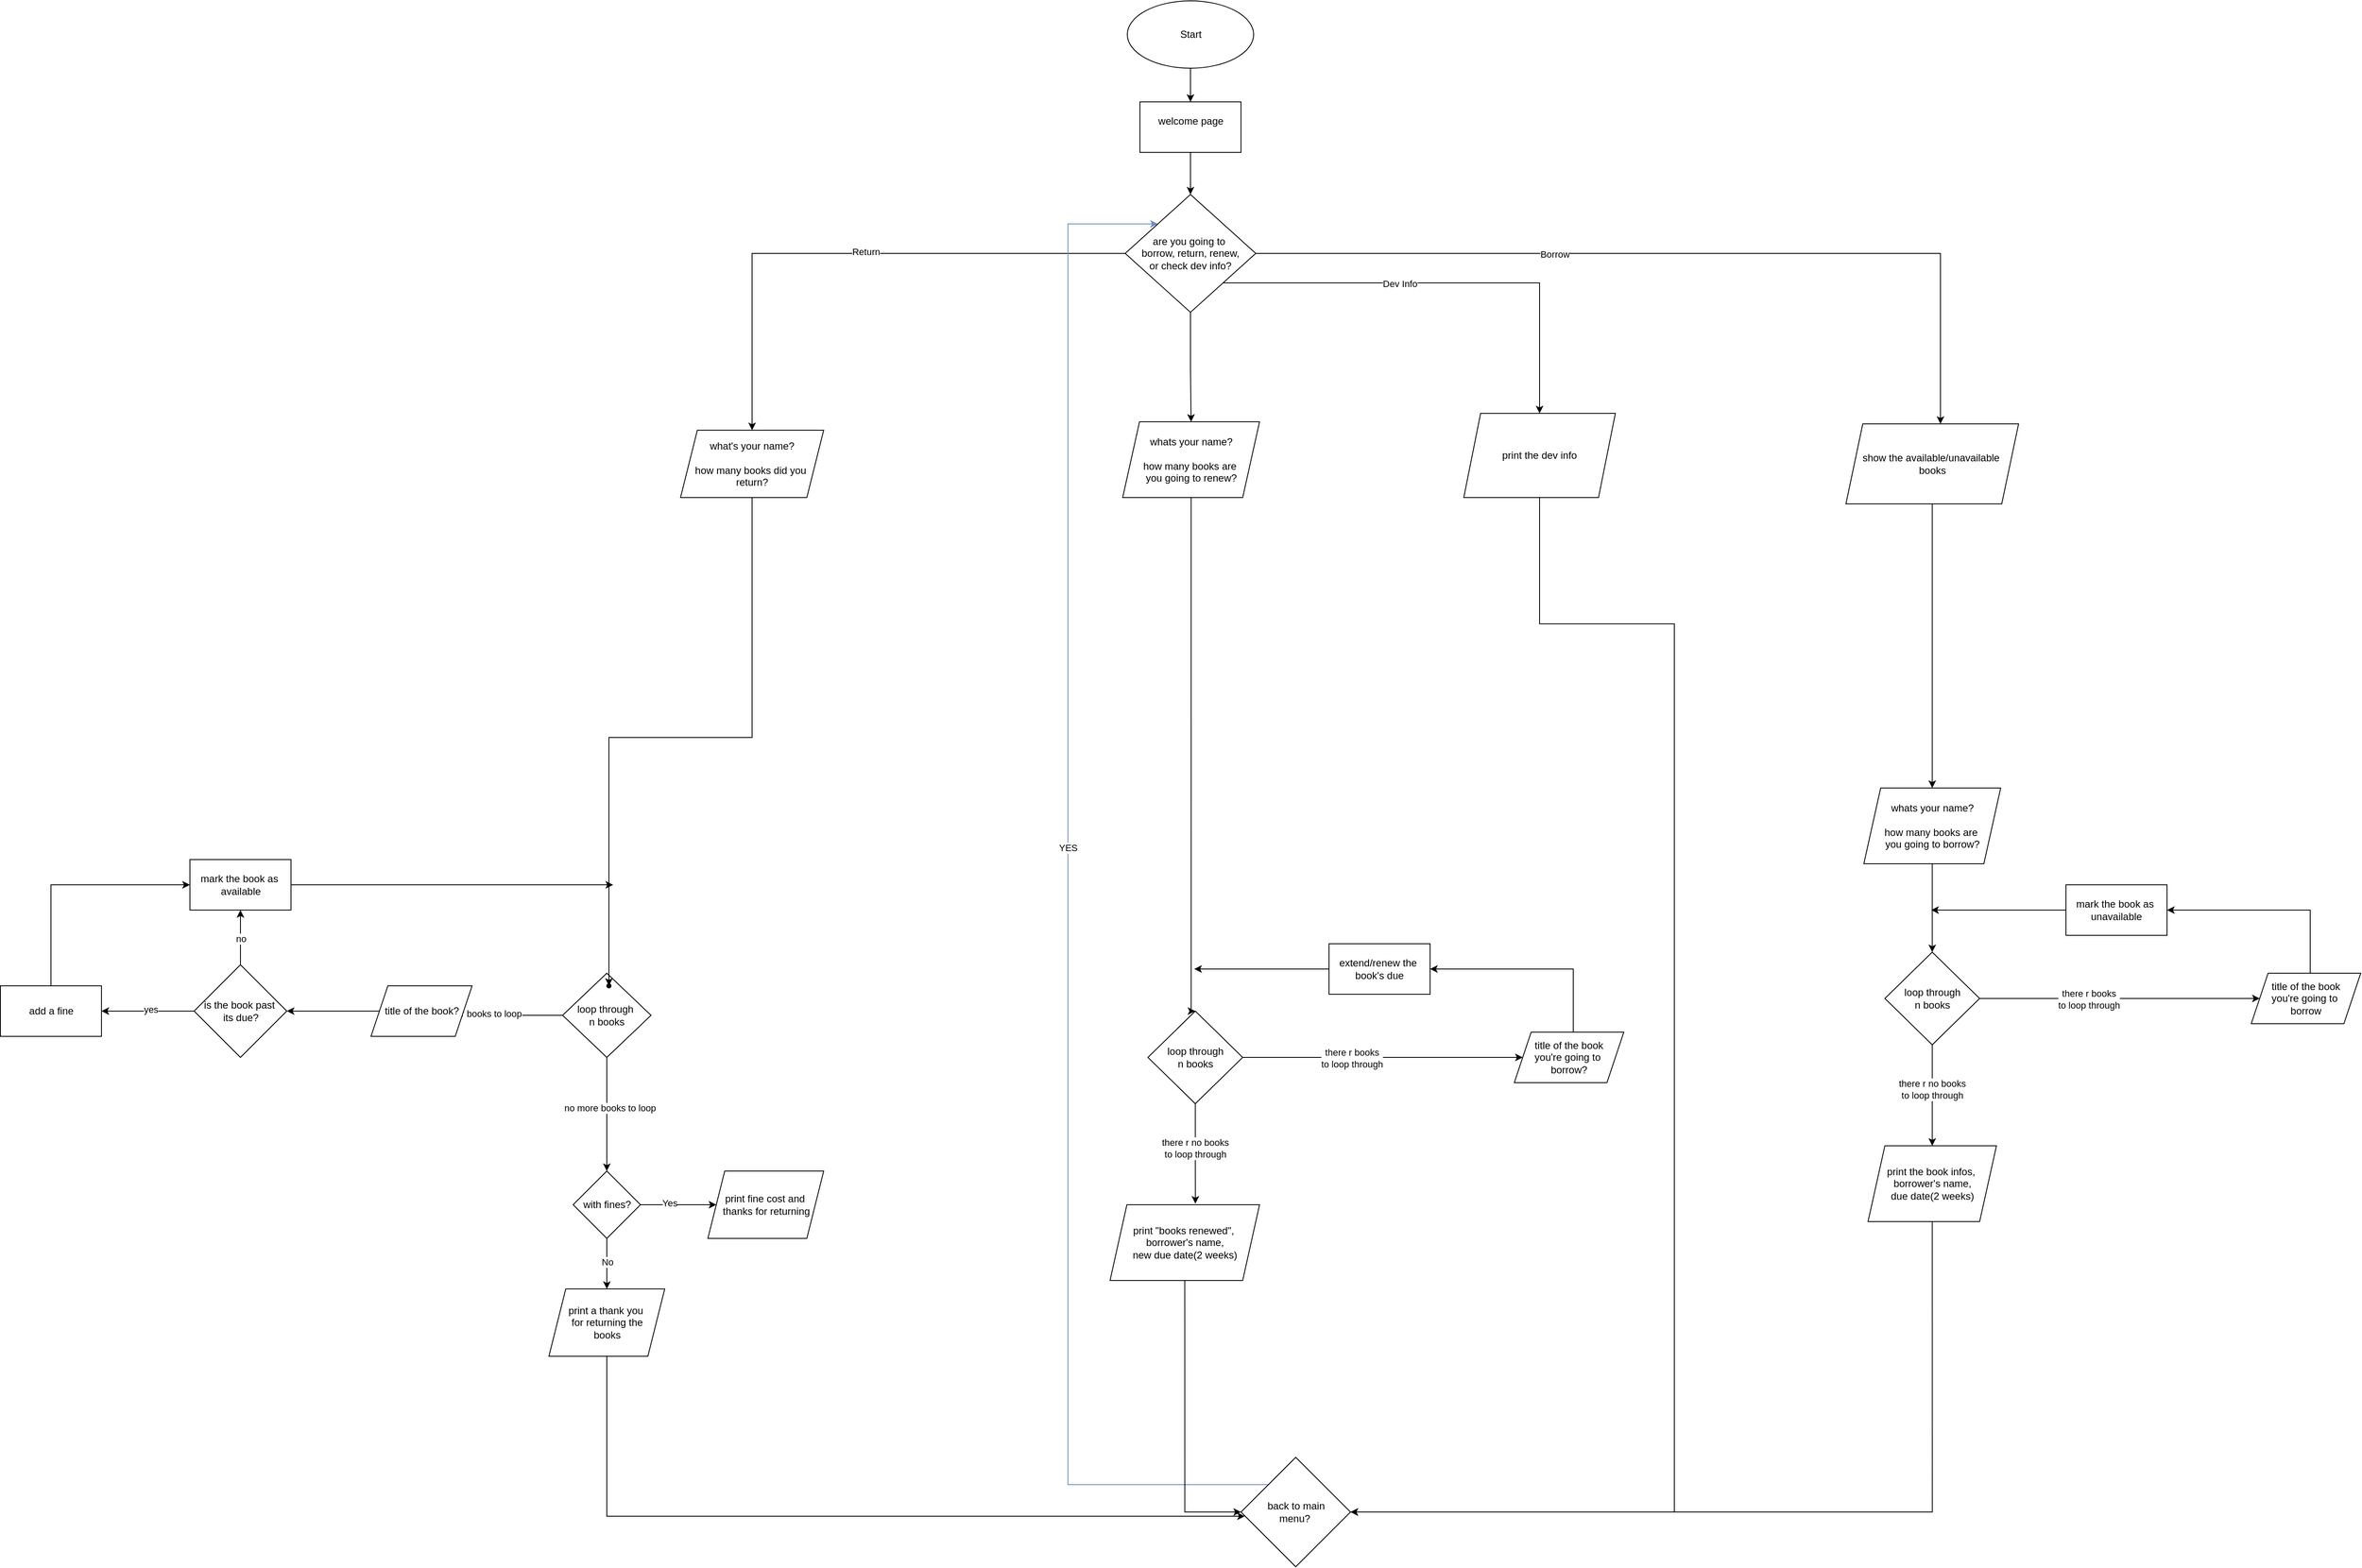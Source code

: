 <mxfile version="24.8.6">
  <diagram id="C5RBs43oDa-KdzZeNtuy" name="Page-1">
    <mxGraphModel dx="4160" dy="2744" grid="1" gridSize="10" guides="1" tooltips="1" connect="1" arrows="1" fold="1" page="1" pageScale="1" pageWidth="2000" pageHeight="2000" math="0" shadow="0">
      <root>
        <mxCell id="WIyWlLk6GJQsqaUBKTNV-0" />
        <mxCell id="WIyWlLk6GJQsqaUBKTNV-1" parent="WIyWlLk6GJQsqaUBKTNV-0" />
        <mxCell id="SnbYtqvOmOJBrR4244Wj-30" value="" style="edgeStyle=orthogonalEdgeStyle;rounded=0;orthogonalLoop=1;jettySize=auto;html=1;" parent="WIyWlLk6GJQsqaUBKTNV-1" source="SnbYtqvOmOJBrR4244Wj-5" target="SnbYtqvOmOJBrR4244Wj-29" edge="1">
          <mxGeometry relative="1" as="geometry" />
        </mxCell>
        <mxCell id="SnbYtqvOmOJBrR4244Wj-31" value="Return" style="edgeLabel;html=1;align=center;verticalAlign=middle;resizable=0;points=[];" parent="SnbYtqvOmOJBrR4244Wj-30" vertex="1" connectable="0">
          <mxGeometry x="-0.055" y="-2" relative="1" as="geometry">
            <mxPoint as="offset" />
          </mxGeometry>
        </mxCell>
        <mxCell id="SnbYtqvOmOJBrR4244Wj-9" value="" style="edgeStyle=orthogonalEdgeStyle;rounded=0;orthogonalLoop=1;jettySize=auto;html=1;" parent="WIyWlLk6GJQsqaUBKTNV-1" source="SnbYtqvOmOJBrR4244Wj-5" target="SnbYtqvOmOJBrR4244Wj-15" edge="1">
          <mxGeometry relative="1" as="geometry">
            <mxPoint x="1772.5" y="420" as="targetPoint" />
            <Array as="points">
              <mxPoint x="2796" y="330" />
            </Array>
          </mxGeometry>
        </mxCell>
        <mxCell id="SnbYtqvOmOJBrR4244Wj-10" value="Borrow" style="edgeLabel;html=1;align=center;verticalAlign=middle;resizable=0;points=[];" parent="SnbYtqvOmOJBrR4244Wj-9" vertex="1" connectable="0">
          <mxGeometry x="-0.302" y="-1" relative="1" as="geometry">
            <mxPoint as="offset" />
          </mxGeometry>
        </mxCell>
        <mxCell id="SnbYtqvOmOJBrR4244Wj-63" style="edgeStyle=orthogonalEdgeStyle;rounded=0;orthogonalLoop=1;jettySize=auto;html=1;exitX=1;exitY=1;exitDx=0;exitDy=0;entryX=0.5;entryY=0;entryDx=0;entryDy=0;" parent="WIyWlLk6GJQsqaUBKTNV-1" source="SnbYtqvOmOJBrR4244Wj-5" target="SnbYtqvOmOJBrR4244Wj-64" edge="1">
          <mxGeometry relative="1" as="geometry">
            <mxPoint x="2045" y="922.27" as="targetPoint" />
          </mxGeometry>
        </mxCell>
        <mxCell id="SnbYtqvOmOJBrR4244Wj-66" value="Dev Info" style="edgeLabel;html=1;align=center;verticalAlign=middle;resizable=0;points=[];" parent="SnbYtqvOmOJBrR4244Wj-63" vertex="1" connectable="0">
          <mxGeometry x="-0.21" y="-1" relative="1" as="geometry">
            <mxPoint as="offset" />
          </mxGeometry>
        </mxCell>
        <mxCell id="SnbYtqvOmOJBrR4244Wj-29" value="what&#39;s your name?&lt;div&gt;&lt;br&gt;&lt;div&gt;how many books did you&amp;nbsp;&lt;/div&gt;&lt;div&gt;return?&lt;/div&gt;&lt;/div&gt;" style="shape=parallelogram;perimeter=parallelogramPerimeter;whiteSpace=wrap;html=1;fixedSize=1;" parent="WIyWlLk6GJQsqaUBKTNV-1" vertex="1">
          <mxGeometry x="1300" y="540" width="170" height="80" as="geometry" />
        </mxCell>
        <mxCell id="uknh44z36FIJ6mUrq49x-3" style="edgeStyle=orthogonalEdgeStyle;rounded=0;orthogonalLoop=1;jettySize=auto;html=1;exitX=0.5;exitY=1;exitDx=0;exitDy=0;entryX=1;entryY=0.5;entryDx=0;entryDy=0;" edge="1" parent="WIyWlLk6GJQsqaUBKTNV-1" source="SnbYtqvOmOJBrR4244Wj-64" target="ZPMYs9T44ztw_NbmAKCa-14">
          <mxGeometry relative="1" as="geometry">
            <Array as="points">
              <mxPoint x="2320" y="770" />
              <mxPoint x="2480" y="770" />
              <mxPoint x="2480" y="1825" />
            </Array>
          </mxGeometry>
        </mxCell>
        <mxCell id="SnbYtqvOmOJBrR4244Wj-64" value="print the dev info" style="shape=parallelogram;perimeter=parallelogramPerimeter;whiteSpace=wrap;html=1;fixedSize=1;" parent="WIyWlLk6GJQsqaUBKTNV-1" vertex="1">
          <mxGeometry x="2230" y="520" width="180" height="100" as="geometry" />
        </mxCell>
        <mxCell id="uknh44z36FIJ6mUrq49x-0" style="edgeStyle=orthogonalEdgeStyle;rounded=0;orthogonalLoop=1;jettySize=auto;html=1;exitX=0.5;exitY=1;exitDx=0;exitDy=0;entryX=0.5;entryY=0;entryDx=0;entryDy=0;" edge="1" parent="WIyWlLk6GJQsqaUBKTNV-1" source="SnbYtqvOmOJBrR4244Wj-73" target="SnbYtqvOmOJBrR4244Wj-79">
          <mxGeometry relative="1" as="geometry">
            <Array as="points">
              <mxPoint x="1906" y="1230" />
            </Array>
          </mxGeometry>
        </mxCell>
        <mxCell id="SnbYtqvOmOJBrR4244Wj-73" value="&lt;div&gt;whats your name?&lt;/div&gt;&lt;div&gt;&lt;br&gt;&lt;/div&gt;how many books are&amp;nbsp;&lt;div&gt;you going to renew?&lt;/div&gt;" style="shape=parallelogram;perimeter=parallelogramPerimeter;whiteSpace=wrap;html=1;fixedSize=1;" parent="WIyWlLk6GJQsqaUBKTNV-1" vertex="1">
          <mxGeometry x="1825" y="530" width="162.5" height="90" as="geometry" />
        </mxCell>
        <mxCell id="ZPMYs9T44ztw_NbmAKCa-13" value="" style="group" parent="WIyWlLk6GJQsqaUBKTNV-1" vertex="1" connectable="0">
          <mxGeometry x="1810" y="1150" width="610" height="400" as="geometry" />
        </mxCell>
        <mxCell id="SnbYtqvOmOJBrR4244Wj-75" value="" style="edgeStyle=orthogonalEdgeStyle;rounded=0;orthogonalLoop=1;jettySize=auto;html=1;" parent="ZPMYs9T44ztw_NbmAKCa-13" source="SnbYtqvOmOJBrR4244Wj-79" target="SnbYtqvOmOJBrR4244Wj-81" edge="1">
          <mxGeometry relative="1" as="geometry" />
        </mxCell>
        <mxCell id="SnbYtqvOmOJBrR4244Wj-76" value="there r books&lt;div&gt;to loop through&lt;/div&gt;" style="edgeLabel;html=1;align=center;verticalAlign=middle;resizable=0;points=[];" parent="SnbYtqvOmOJBrR4244Wj-75" vertex="1" connectable="0">
          <mxGeometry x="-0.221" y="-1" relative="1" as="geometry">
            <mxPoint as="offset" />
          </mxGeometry>
        </mxCell>
        <mxCell id="SnbYtqvOmOJBrR4244Wj-77" value="" style="edgeStyle=orthogonalEdgeStyle;rounded=0;orthogonalLoop=1;jettySize=auto;html=1;entryX=0.571;entryY=-0.014;entryDx=0;entryDy=0;entryPerimeter=0;" parent="ZPMYs9T44ztw_NbmAKCa-13" source="SnbYtqvOmOJBrR4244Wj-79" target="SnbYtqvOmOJBrR4244Wj-82" edge="1">
          <mxGeometry relative="1" as="geometry">
            <mxPoint x="-72.455" y="285" as="targetPoint" />
          </mxGeometry>
        </mxCell>
        <mxCell id="SnbYtqvOmOJBrR4244Wj-78" value="there r no books&lt;div&gt;to loop through&lt;/div&gt;" style="edgeLabel;html=1;align=center;verticalAlign=middle;resizable=0;points=[];" parent="SnbYtqvOmOJBrR4244Wj-77" vertex="1" connectable="0">
          <mxGeometry x="-0.114" y="-1" relative="1" as="geometry">
            <mxPoint as="offset" />
          </mxGeometry>
        </mxCell>
        <mxCell id="SnbYtqvOmOJBrR4244Wj-79" value="loop through&lt;div&gt;n books&lt;/div&gt;" style="rhombus;whiteSpace=wrap;html=1;" parent="ZPMYs9T44ztw_NbmAKCa-13" vertex="1">
          <mxGeometry x="45" y="80" width="112.5" height="110" as="geometry" />
        </mxCell>
        <mxCell id="SnbYtqvOmOJBrR4244Wj-80" style="edgeStyle=orthogonalEdgeStyle;rounded=0;orthogonalLoop=1;jettySize=auto;html=1;exitX=0.5;exitY=0;exitDx=0;exitDy=0;entryX=1;entryY=0.5;entryDx=0;entryDy=0;" parent="ZPMYs9T44ztw_NbmAKCa-13" source="SnbYtqvOmOJBrR4244Wj-81" target="SnbYtqvOmOJBrR4244Wj-84" edge="1">
          <mxGeometry relative="1" as="geometry">
            <mxPoint x="-70" y="30" as="targetPoint" />
            <Array as="points">
              <mxPoint x="550" y="105" />
              <mxPoint x="550" y="30" />
            </Array>
          </mxGeometry>
        </mxCell>
        <mxCell id="SnbYtqvOmOJBrR4244Wj-81" value="title of the book&lt;div&gt;you&#39;re going to&amp;nbsp;&lt;/div&gt;&lt;div&gt;borrow?&lt;/div&gt;" style="shape=parallelogram;perimeter=parallelogramPerimeter;whiteSpace=wrap;html=1;fixedSize=1;" parent="ZPMYs9T44ztw_NbmAKCa-13" vertex="1">
          <mxGeometry x="480" y="105" width="130" height="60" as="geometry" />
        </mxCell>
        <mxCell id="SnbYtqvOmOJBrR4244Wj-82" value="print &quot;books renewed&quot;,&amp;nbsp;&lt;div&gt;borrower&#39;s name,&lt;/div&gt;&lt;div&gt;new due date(2 weeks)&lt;/div&gt;" style="shape=parallelogram;perimeter=parallelogramPerimeter;whiteSpace=wrap;html=1;fixedSize=1;" parent="ZPMYs9T44ztw_NbmAKCa-13" vertex="1">
          <mxGeometry y="310" width="177.5" height="90" as="geometry" />
        </mxCell>
        <mxCell id="SnbYtqvOmOJBrR4244Wj-83" style="edgeStyle=orthogonalEdgeStyle;rounded=0;orthogonalLoop=1;jettySize=auto;html=1;exitX=0;exitY=0.5;exitDx=0;exitDy=0;" parent="ZPMYs9T44ztw_NbmAKCa-13" source="SnbYtqvOmOJBrR4244Wj-84" edge="1">
          <mxGeometry relative="1" as="geometry">
            <mxPoint x="100" y="30" as="targetPoint" />
          </mxGeometry>
        </mxCell>
        <mxCell id="SnbYtqvOmOJBrR4244Wj-84" value="extend/renew the&amp;nbsp;&lt;div&gt;book&#39;s due&lt;/div&gt;" style="rounded=0;whiteSpace=wrap;html=1;" parent="ZPMYs9T44ztw_NbmAKCa-13" vertex="1">
          <mxGeometry x="260" width="120" height="60" as="geometry" />
        </mxCell>
        <mxCell id="ZPMYs9T44ztw_NbmAKCa-27" style="edgeStyle=orthogonalEdgeStyle;rounded=0;orthogonalLoop=1;jettySize=auto;html=1;exitX=0;exitY=0;exitDx=0;exitDy=0;entryX=0;entryY=0;entryDx=0;entryDy=0;fillColor=#dae8fc;strokeColor=#6c8ebf;" parent="WIyWlLk6GJQsqaUBKTNV-1" source="ZPMYs9T44ztw_NbmAKCa-14" target="SnbYtqvOmOJBrR4244Wj-5" edge="1">
          <mxGeometry relative="1" as="geometry">
            <Array as="points">
              <mxPoint x="1760" y="1793" />
              <mxPoint x="1760" y="295" />
            </Array>
          </mxGeometry>
        </mxCell>
        <mxCell id="ZPMYs9T44ztw_NbmAKCa-30" value="YES" style="edgeLabel;html=1;align=center;verticalAlign=middle;resizable=0;points=[];" parent="ZPMYs9T44ztw_NbmAKCa-27" vertex="1" connectable="0">
          <mxGeometry x="0.08" relative="1" as="geometry">
            <mxPoint as="offset" />
          </mxGeometry>
        </mxCell>
        <mxCell id="ZPMYs9T44ztw_NbmAKCa-14" value="back to main&lt;div&gt;menu?&amp;nbsp;&lt;/div&gt;" style="rhombus;whiteSpace=wrap;html=1;" parent="WIyWlLk6GJQsqaUBKTNV-1" vertex="1">
          <mxGeometry x="1965.5" y="1760" width="130" height="130" as="geometry" />
        </mxCell>
        <mxCell id="SnbYtqvOmOJBrR4244Wj-4" value="" style="edgeStyle=orthogonalEdgeStyle;rounded=0;orthogonalLoop=1;jettySize=auto;html=1;" parent="WIyWlLk6GJQsqaUBKTNV-1" source="SnbYtqvOmOJBrR4244Wj-0" target="SnbYtqvOmOJBrR4244Wj-2" edge="1">
          <mxGeometry relative="1" as="geometry" />
        </mxCell>
        <mxCell id="SnbYtqvOmOJBrR4244Wj-0" value="Start" style="ellipse;whiteSpace=wrap;html=1;" parent="WIyWlLk6GJQsqaUBKTNV-1" vertex="1">
          <mxGeometry x="1830.5" y="30" width="150" height="80" as="geometry" />
        </mxCell>
        <mxCell id="SnbYtqvOmOJBrR4244Wj-6" value="" style="edgeStyle=orthogonalEdgeStyle;rounded=0;orthogonalLoop=1;jettySize=auto;html=1;" parent="WIyWlLk6GJQsqaUBKTNV-1" source="SnbYtqvOmOJBrR4244Wj-2" target="SnbYtqvOmOJBrR4244Wj-5" edge="1">
          <mxGeometry relative="1" as="geometry" />
        </mxCell>
        <mxCell id="SnbYtqvOmOJBrR4244Wj-2" value="welcome page&lt;div&gt;&lt;br&gt;&lt;/div&gt;" style="rounded=0;whiteSpace=wrap;html=1;" parent="WIyWlLk6GJQsqaUBKTNV-1" vertex="1">
          <mxGeometry x="1845.5" y="150" width="120" height="60" as="geometry" />
        </mxCell>
        <mxCell id="ZPMYs9T44ztw_NbmAKCa-17" value="" style="edgeStyle=orthogonalEdgeStyle;rounded=0;orthogonalLoop=1;jettySize=auto;html=1;" parent="WIyWlLk6GJQsqaUBKTNV-1" source="SnbYtqvOmOJBrR4244Wj-5" target="SnbYtqvOmOJBrR4244Wj-73" edge="1">
          <mxGeometry relative="1" as="geometry" />
        </mxCell>
        <mxCell id="SnbYtqvOmOJBrR4244Wj-5" value="are you going to&amp;nbsp;&lt;div&gt;borrow,&amp;nbsp;&lt;span style=&quot;background-color: initial;&quot;&gt;return, renew,&lt;/span&gt;&lt;/div&gt;&lt;div&gt;&lt;span style=&quot;background-color: initial;&quot;&gt;or check dev info?&lt;/span&gt;&lt;/div&gt;" style="rhombus;whiteSpace=wrap;html=1;" parent="WIyWlLk6GJQsqaUBKTNV-1" vertex="1">
          <mxGeometry x="1828" y="260" width="155" height="140" as="geometry" />
        </mxCell>
        <mxCell id="ZPMYs9T44ztw_NbmAKCa-34" value="" style="group" parent="WIyWlLk6GJQsqaUBKTNV-1" vertex="1" connectable="0">
          <mxGeometry x="492.5" y="1050" width="977.5" height="590" as="geometry" />
        </mxCell>
        <mxCell id="SnbYtqvOmOJBrR4244Wj-35" value="" style="edgeStyle=orthogonalEdgeStyle;rounded=0;orthogonalLoop=1;jettySize=auto;html=1;entryX=0;entryY=0.5;entryDx=0;entryDy=0;" parent="ZPMYs9T44ztw_NbmAKCa-34" source="SnbYtqvOmOJBrR4244Wj-32" target="SnbYtqvOmOJBrR4244Wj-48" edge="1">
          <mxGeometry relative="1" as="geometry">
            <mxPoint x="977.5" y="200" as="targetPoint" />
          </mxGeometry>
        </mxCell>
        <mxCell id="SnbYtqvOmOJBrR4244Wj-45" value="there r books to loop" style="edgeLabel;html=1;align=center;verticalAlign=middle;resizable=0;points=[];" parent="SnbYtqvOmOJBrR4244Wj-35" vertex="1" connectable="0">
          <mxGeometry x="-0.063" y="3" relative="1" as="geometry">
            <mxPoint as="offset" />
          </mxGeometry>
        </mxCell>
        <mxCell id="SnbYtqvOmOJBrR4244Wj-47" value="" style="edgeStyle=orthogonalEdgeStyle;rounded=0;orthogonalLoop=1;jettySize=auto;html=1;entryX=0.5;entryY=0;entryDx=0;entryDy=0;" parent="ZPMYs9T44ztw_NbmAKCa-34" source="SnbYtqvOmOJBrR4244Wj-32" target="SnbYtqvOmOJBrR4244Wj-53" edge="1">
          <mxGeometry relative="1" as="geometry" />
        </mxCell>
        <mxCell id="SnbYtqvOmOJBrR4244Wj-50" value="no more books to loop" style="edgeLabel;html=1;align=center;verticalAlign=middle;resizable=0;points=[];" parent="SnbYtqvOmOJBrR4244Wj-47" vertex="1" connectable="0">
          <mxGeometry x="-0.134" y="3" relative="1" as="geometry">
            <mxPoint y="1" as="offset" />
          </mxGeometry>
        </mxCell>
        <mxCell id="SnbYtqvOmOJBrR4244Wj-32" value="loop through&amp;nbsp;&lt;div&gt;n books&lt;/div&gt;" style="rhombus;whiteSpace=wrap;html=1;" parent="ZPMYs9T44ztw_NbmAKCa-34" vertex="1">
          <mxGeometry x="667.5" y="135" width="105" height="100" as="geometry" />
        </mxCell>
        <mxCell id="SnbYtqvOmOJBrR4244Wj-38" value="" style="edgeStyle=orthogonalEdgeStyle;rounded=0;orthogonalLoop=1;jettySize=auto;html=1;" parent="ZPMYs9T44ztw_NbmAKCa-34" source="SnbYtqvOmOJBrR4244Wj-36" target="SnbYtqvOmOJBrR4244Wj-37" edge="1">
          <mxGeometry relative="1" as="geometry" />
        </mxCell>
        <mxCell id="SnbYtqvOmOJBrR4244Wj-51" value="yes" style="edgeLabel;html=1;align=center;verticalAlign=middle;resizable=0;points=[];" parent="SnbYtqvOmOJBrR4244Wj-38" vertex="1" connectable="0">
          <mxGeometry x="-0.059" y="-2" relative="1" as="geometry">
            <mxPoint as="offset" />
          </mxGeometry>
        </mxCell>
        <mxCell id="SnbYtqvOmOJBrR4244Wj-43" style="edgeStyle=orthogonalEdgeStyle;rounded=0;orthogonalLoop=1;jettySize=auto;html=1;exitX=0.5;exitY=0;exitDx=0;exitDy=0;entryX=0.5;entryY=1;entryDx=0;entryDy=0;" parent="ZPMYs9T44ztw_NbmAKCa-34" source="SnbYtqvOmOJBrR4244Wj-36" target="SnbYtqvOmOJBrR4244Wj-39" edge="1">
          <mxGeometry relative="1" as="geometry" />
        </mxCell>
        <mxCell id="SnbYtqvOmOJBrR4244Wj-52" value="no" style="edgeLabel;html=1;align=center;verticalAlign=middle;resizable=0;points=[];" parent="SnbYtqvOmOJBrR4244Wj-43" vertex="1" connectable="0">
          <mxGeometry x="-0.024" relative="1" as="geometry">
            <mxPoint as="offset" />
          </mxGeometry>
        </mxCell>
        <mxCell id="SnbYtqvOmOJBrR4244Wj-36" value="is the book past&amp;nbsp;&lt;div&gt;its due?&lt;/div&gt;" style="rhombus;whiteSpace=wrap;html=1;" parent="ZPMYs9T44ztw_NbmAKCa-34" vertex="1">
          <mxGeometry x="230" y="125" width="110" height="110" as="geometry" />
        </mxCell>
        <mxCell id="SnbYtqvOmOJBrR4244Wj-42" style="edgeStyle=orthogonalEdgeStyle;rounded=0;orthogonalLoop=1;jettySize=auto;html=1;exitX=0.5;exitY=0;exitDx=0;exitDy=0;entryX=0;entryY=0.5;entryDx=0;entryDy=0;" parent="ZPMYs9T44ztw_NbmAKCa-34" source="SnbYtqvOmOJBrR4244Wj-37" target="SnbYtqvOmOJBrR4244Wj-39" edge="1">
          <mxGeometry relative="1" as="geometry">
            <mxPoint x="1147.5" y="30" as="targetPoint" />
          </mxGeometry>
        </mxCell>
        <mxCell id="SnbYtqvOmOJBrR4244Wj-37" value="add a fine" style="whiteSpace=wrap;html=1;" parent="ZPMYs9T44ztw_NbmAKCa-34" vertex="1">
          <mxGeometry y="150" width="120" height="60" as="geometry" />
        </mxCell>
        <mxCell id="SnbYtqvOmOJBrR4244Wj-44" style="edgeStyle=orthogonalEdgeStyle;rounded=0;orthogonalLoop=1;jettySize=auto;html=1;exitX=1;exitY=0.5;exitDx=0;exitDy=0;" parent="ZPMYs9T44ztw_NbmAKCa-34" source="SnbYtqvOmOJBrR4244Wj-39" edge="1">
          <mxGeometry relative="1" as="geometry">
            <mxPoint x="727.5" y="30" as="targetPoint" />
          </mxGeometry>
        </mxCell>
        <mxCell id="SnbYtqvOmOJBrR4244Wj-39" value="mark the book as&amp;nbsp;&lt;div&gt;available&lt;/div&gt;" style="rounded=0;whiteSpace=wrap;html=1;" parent="ZPMYs9T44ztw_NbmAKCa-34" vertex="1">
          <mxGeometry x="225" width="120" height="60" as="geometry" />
        </mxCell>
        <mxCell id="uknh44z36FIJ6mUrq49x-6" style="edgeStyle=orthogonalEdgeStyle;rounded=0;orthogonalLoop=1;jettySize=auto;html=1;exitX=0.5;exitY=1;exitDx=0;exitDy=0;" edge="1" parent="ZPMYs9T44ztw_NbmAKCa-34" source="SnbYtqvOmOJBrR4244Wj-46">
          <mxGeometry relative="1" as="geometry">
            <mxPoint x="1477.5" y="780" as="targetPoint" />
            <Array as="points">
              <mxPoint x="720" y="780" />
            </Array>
          </mxGeometry>
        </mxCell>
        <mxCell id="SnbYtqvOmOJBrR4244Wj-46" value="print a thank you&amp;nbsp;&lt;div&gt;for returning the&lt;/div&gt;&lt;div&gt;books&lt;/div&gt;" style="shape=parallelogram;perimeter=parallelogramPerimeter;whiteSpace=wrap;html=1;fixedSize=1;" parent="ZPMYs9T44ztw_NbmAKCa-34" vertex="1">
          <mxGeometry x="651.25" y="510" width="137.5" height="80" as="geometry" />
        </mxCell>
        <mxCell id="SnbYtqvOmOJBrR4244Wj-49" value="" style="edgeStyle=orthogonalEdgeStyle;rounded=0;orthogonalLoop=1;jettySize=auto;html=1;" parent="ZPMYs9T44ztw_NbmAKCa-34" source="SnbYtqvOmOJBrR4244Wj-48" target="SnbYtqvOmOJBrR4244Wj-36" edge="1">
          <mxGeometry relative="1" as="geometry" />
        </mxCell>
        <mxCell id="SnbYtqvOmOJBrR4244Wj-48" value="title of the book?" style="shape=parallelogram;perimeter=parallelogramPerimeter;whiteSpace=wrap;html=1;fixedSize=1;" parent="ZPMYs9T44ztw_NbmAKCa-34" vertex="1">
          <mxGeometry x="440" y="150" width="120" height="60" as="geometry" />
        </mxCell>
        <mxCell id="SnbYtqvOmOJBrR4244Wj-56" value="" style="edgeStyle=orthogonalEdgeStyle;rounded=0;orthogonalLoop=1;jettySize=auto;html=1;" parent="ZPMYs9T44ztw_NbmAKCa-34" source="SnbYtqvOmOJBrR4244Wj-53" target="SnbYtqvOmOJBrR4244Wj-46" edge="1">
          <mxGeometry relative="1" as="geometry" />
        </mxCell>
        <mxCell id="SnbYtqvOmOJBrR4244Wj-62" value="No" style="edgeLabel;html=1;align=center;verticalAlign=middle;resizable=0;points=[];" parent="SnbYtqvOmOJBrR4244Wj-56" vertex="1" connectable="0">
          <mxGeometry x="-0.067" relative="1" as="geometry">
            <mxPoint as="offset" />
          </mxGeometry>
        </mxCell>
        <mxCell id="SnbYtqvOmOJBrR4244Wj-59" value="" style="edgeStyle=orthogonalEdgeStyle;rounded=0;orthogonalLoop=1;jettySize=auto;html=1;" parent="ZPMYs9T44ztw_NbmAKCa-34" source="SnbYtqvOmOJBrR4244Wj-53" target="SnbYtqvOmOJBrR4244Wj-58" edge="1">
          <mxGeometry relative="1" as="geometry" />
        </mxCell>
        <mxCell id="SnbYtqvOmOJBrR4244Wj-60" value="Yes" style="edgeLabel;html=1;align=center;verticalAlign=middle;resizable=0;points=[];" parent="SnbYtqvOmOJBrR4244Wj-59" vertex="1" connectable="0">
          <mxGeometry x="-0.242" y="2" relative="1" as="geometry">
            <mxPoint as="offset" />
          </mxGeometry>
        </mxCell>
        <mxCell id="SnbYtqvOmOJBrR4244Wj-53" value="with fines?" style="rhombus;whiteSpace=wrap;html=1;" parent="ZPMYs9T44ztw_NbmAKCa-34" vertex="1">
          <mxGeometry x="680" y="370" width="80" height="80" as="geometry" />
        </mxCell>
        <mxCell id="SnbYtqvOmOJBrR4244Wj-58" value="print fine cost and&amp;nbsp;&lt;div&gt;thanks for returning&lt;/div&gt;" style="shape=parallelogram;perimeter=parallelogramPerimeter;whiteSpace=wrap;html=1;fixedSize=1;" parent="ZPMYs9T44ztw_NbmAKCa-34" vertex="1">
          <mxGeometry x="840" y="370" width="137.5" height="80" as="geometry" />
        </mxCell>
        <mxCell id="ZPMYs9T44ztw_NbmAKCa-18" value="" style="shape=waypoint;sketch=0;size=6;pointerEvents=1;points=[];fillColor=default;resizable=0;rotatable=0;perimeter=centerPerimeter;snapToPoint=1;" parent="ZPMYs9T44ztw_NbmAKCa-34" vertex="1">
          <mxGeometry x="712.5" y="140" width="20" height="20" as="geometry" />
        </mxCell>
        <mxCell id="SnbYtqvOmOJBrR4244Wj-17" value="" style="edgeStyle=orthogonalEdgeStyle;rounded=0;orthogonalLoop=1;jettySize=auto;html=1;" parent="WIyWlLk6GJQsqaUBKTNV-1" source="SnbYtqvOmOJBrR4244Wj-14" target="SnbYtqvOmOJBrR4244Wj-16" edge="1">
          <mxGeometry relative="1" as="geometry" />
        </mxCell>
        <mxCell id="SnbYtqvOmOJBrR4244Wj-14" value="&lt;div&gt;whats your name?&lt;/div&gt;&lt;div&gt;&lt;br&gt;&lt;/div&gt;how many books are&amp;nbsp;&lt;div&gt;you going to borrow?&lt;/div&gt;" style="shape=parallelogram;perimeter=parallelogramPerimeter;whiteSpace=wrap;html=1;fixedSize=1;" parent="WIyWlLk6GJQsqaUBKTNV-1" vertex="1">
          <mxGeometry x="2705" y="965" width="162.5" height="90" as="geometry" />
        </mxCell>
        <mxCell id="uknh44z36FIJ6mUrq49x-1" style="edgeStyle=orthogonalEdgeStyle;rounded=0;orthogonalLoop=1;jettySize=auto;html=1;exitX=0.5;exitY=1;exitDx=0;exitDy=0;entryX=0.5;entryY=0;entryDx=0;entryDy=0;" edge="1" parent="WIyWlLk6GJQsqaUBKTNV-1" source="SnbYtqvOmOJBrR4244Wj-15" target="SnbYtqvOmOJBrR4244Wj-14">
          <mxGeometry relative="1" as="geometry" />
        </mxCell>
        <mxCell id="SnbYtqvOmOJBrR4244Wj-15" value="show the available/unavailable&amp;nbsp;&lt;div&gt;books&lt;/div&gt;" style="shape=parallelogram;perimeter=parallelogramPerimeter;whiteSpace=wrap;html=1;fixedSize=1;" parent="WIyWlLk6GJQsqaUBKTNV-1" vertex="1">
          <mxGeometry x="2683.75" y="532.5" width="205" height="95" as="geometry" />
        </mxCell>
        <mxCell id="SnbYtqvOmOJBrR4244Wj-21" value="" style="edgeStyle=orthogonalEdgeStyle;rounded=0;orthogonalLoop=1;jettySize=auto;html=1;" parent="WIyWlLk6GJQsqaUBKTNV-1" source="SnbYtqvOmOJBrR4244Wj-16" target="SnbYtqvOmOJBrR4244Wj-20" edge="1">
          <mxGeometry relative="1" as="geometry" />
        </mxCell>
        <mxCell id="SnbYtqvOmOJBrR4244Wj-23" value="there r books&lt;div&gt;to loop through&lt;/div&gt;" style="edgeLabel;html=1;align=center;verticalAlign=middle;resizable=0;points=[];" parent="SnbYtqvOmOJBrR4244Wj-21" vertex="1" connectable="0">
          <mxGeometry x="-0.221" y="-1" relative="1" as="geometry">
            <mxPoint as="offset" />
          </mxGeometry>
        </mxCell>
        <mxCell id="SnbYtqvOmOJBrR4244Wj-25" value="" style="edgeStyle=orthogonalEdgeStyle;rounded=0;orthogonalLoop=1;jettySize=auto;html=1;entryX=0.5;entryY=0;entryDx=0;entryDy=0;" parent="WIyWlLk6GJQsqaUBKTNV-1" source="SnbYtqvOmOJBrR4244Wj-16" target="SnbYtqvOmOJBrR4244Wj-27" edge="1">
          <mxGeometry relative="1" as="geometry">
            <mxPoint x="2612.545" y="1365" as="targetPoint" />
          </mxGeometry>
        </mxCell>
        <mxCell id="SnbYtqvOmOJBrR4244Wj-26" value="there r no books&lt;div&gt;to loop through&lt;/div&gt;" style="edgeLabel;html=1;align=center;verticalAlign=middle;resizable=0;points=[];" parent="SnbYtqvOmOJBrR4244Wj-25" vertex="1" connectable="0">
          <mxGeometry x="-0.114" y="-1" relative="1" as="geometry">
            <mxPoint as="offset" />
          </mxGeometry>
        </mxCell>
        <mxCell id="SnbYtqvOmOJBrR4244Wj-16" value="loop through&lt;div&gt;n books&lt;/div&gt;" style="rhombus;whiteSpace=wrap;html=1;" parent="WIyWlLk6GJQsqaUBKTNV-1" vertex="1">
          <mxGeometry x="2730" y="1160" width="112.5" height="110" as="geometry" />
        </mxCell>
        <mxCell id="SnbYtqvOmOJBrR4244Wj-22" style="edgeStyle=orthogonalEdgeStyle;rounded=0;orthogonalLoop=1;jettySize=auto;html=1;exitX=0.5;exitY=0;exitDx=0;exitDy=0;entryX=1;entryY=0.5;entryDx=0;entryDy=0;" parent="WIyWlLk6GJQsqaUBKTNV-1" source="SnbYtqvOmOJBrR4244Wj-20" target="SnbYtqvOmOJBrR4244Wj-40" edge="1">
          <mxGeometry relative="1" as="geometry">
            <mxPoint x="2615" y="1110" as="targetPoint" />
            <Array as="points">
              <mxPoint x="3235" y="1185" />
              <mxPoint x="3235" y="1110" />
            </Array>
          </mxGeometry>
        </mxCell>
        <mxCell id="SnbYtqvOmOJBrR4244Wj-20" value="title of the book&lt;div&gt;you&#39;re going to&amp;nbsp;&lt;/div&gt;&lt;div&gt;borrow&lt;/div&gt;" style="shape=parallelogram;perimeter=parallelogramPerimeter;whiteSpace=wrap;html=1;fixedSize=1;" parent="WIyWlLk6GJQsqaUBKTNV-1" vertex="1">
          <mxGeometry x="3165" y="1185" width="130" height="60" as="geometry" />
        </mxCell>
        <mxCell id="uknh44z36FIJ6mUrq49x-4" style="edgeStyle=orthogonalEdgeStyle;rounded=0;orthogonalLoop=1;jettySize=auto;html=1;exitX=0.5;exitY=1;exitDx=0;exitDy=0;entryX=1;entryY=0.5;entryDx=0;entryDy=0;" edge="1" parent="WIyWlLk6GJQsqaUBKTNV-1" source="SnbYtqvOmOJBrR4244Wj-27" target="ZPMYs9T44ztw_NbmAKCa-14">
          <mxGeometry relative="1" as="geometry" />
        </mxCell>
        <mxCell id="SnbYtqvOmOJBrR4244Wj-27" value="print the book infos,&amp;nbsp;&lt;div&gt;borrower&#39;s name,&lt;/div&gt;&lt;div&gt;due date(2 weeks)&lt;/div&gt;" style="shape=parallelogram;perimeter=parallelogramPerimeter;whiteSpace=wrap;html=1;fixedSize=1;" parent="WIyWlLk6GJQsqaUBKTNV-1" vertex="1">
          <mxGeometry x="2710" y="1390" width="152.5" height="90" as="geometry" />
        </mxCell>
        <mxCell id="SnbYtqvOmOJBrR4244Wj-41" style="edgeStyle=orthogonalEdgeStyle;rounded=0;orthogonalLoop=1;jettySize=auto;html=1;exitX=0;exitY=0.5;exitDx=0;exitDy=0;" parent="WIyWlLk6GJQsqaUBKTNV-1" source="SnbYtqvOmOJBrR4244Wj-40" edge="1">
          <mxGeometry relative="1" as="geometry">
            <mxPoint x="2785" y="1110" as="targetPoint" />
          </mxGeometry>
        </mxCell>
        <mxCell id="SnbYtqvOmOJBrR4244Wj-40" value="mark the book as&amp;nbsp;&lt;div&gt;unavailable&lt;/div&gt;" style="rounded=0;whiteSpace=wrap;html=1;" parent="WIyWlLk6GJQsqaUBKTNV-1" vertex="1">
          <mxGeometry x="2945" y="1080" width="120" height="60" as="geometry" />
        </mxCell>
        <mxCell id="uknh44z36FIJ6mUrq49x-2" style="edgeStyle=orthogonalEdgeStyle;rounded=0;orthogonalLoop=1;jettySize=auto;html=1;exitX=0.5;exitY=1;exitDx=0;exitDy=0;entryX=0.436;entryY=0.032;entryDx=0;entryDy=0;entryPerimeter=0;" edge="1" parent="WIyWlLk6GJQsqaUBKTNV-1" source="SnbYtqvOmOJBrR4244Wj-29" target="ZPMYs9T44ztw_NbmAKCa-18">
          <mxGeometry relative="1" as="geometry" />
        </mxCell>
        <mxCell id="uknh44z36FIJ6mUrq49x-5" style="edgeStyle=orthogonalEdgeStyle;rounded=0;orthogonalLoop=1;jettySize=auto;html=1;exitX=0.5;exitY=1;exitDx=0;exitDy=0;entryX=0;entryY=0.5;entryDx=0;entryDy=0;" edge="1" parent="WIyWlLk6GJQsqaUBKTNV-1" source="SnbYtqvOmOJBrR4244Wj-82" target="ZPMYs9T44ztw_NbmAKCa-14">
          <mxGeometry relative="1" as="geometry" />
        </mxCell>
      </root>
    </mxGraphModel>
  </diagram>
</mxfile>
